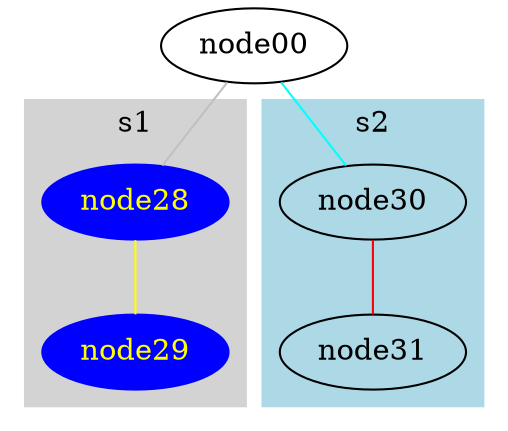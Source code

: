 graph G {
	subgraph cluster0 {
		node [style=filled,color=blue,fontcolor=yellow]
		style=filled;
		color=lightgrey;
		node28 -- node29 [key=e02, color=yellow];
		label="s1";
	}

	subgraph cluster1 {
		style = filled;
		color = lightblue;
		node30 -- node31 [key=e03, color=red];
		label = "s2";
	}
		node00 -- node28 [key=e00, color=grey];
		node00 -- node30 [key=e01, color=cyan];
}

